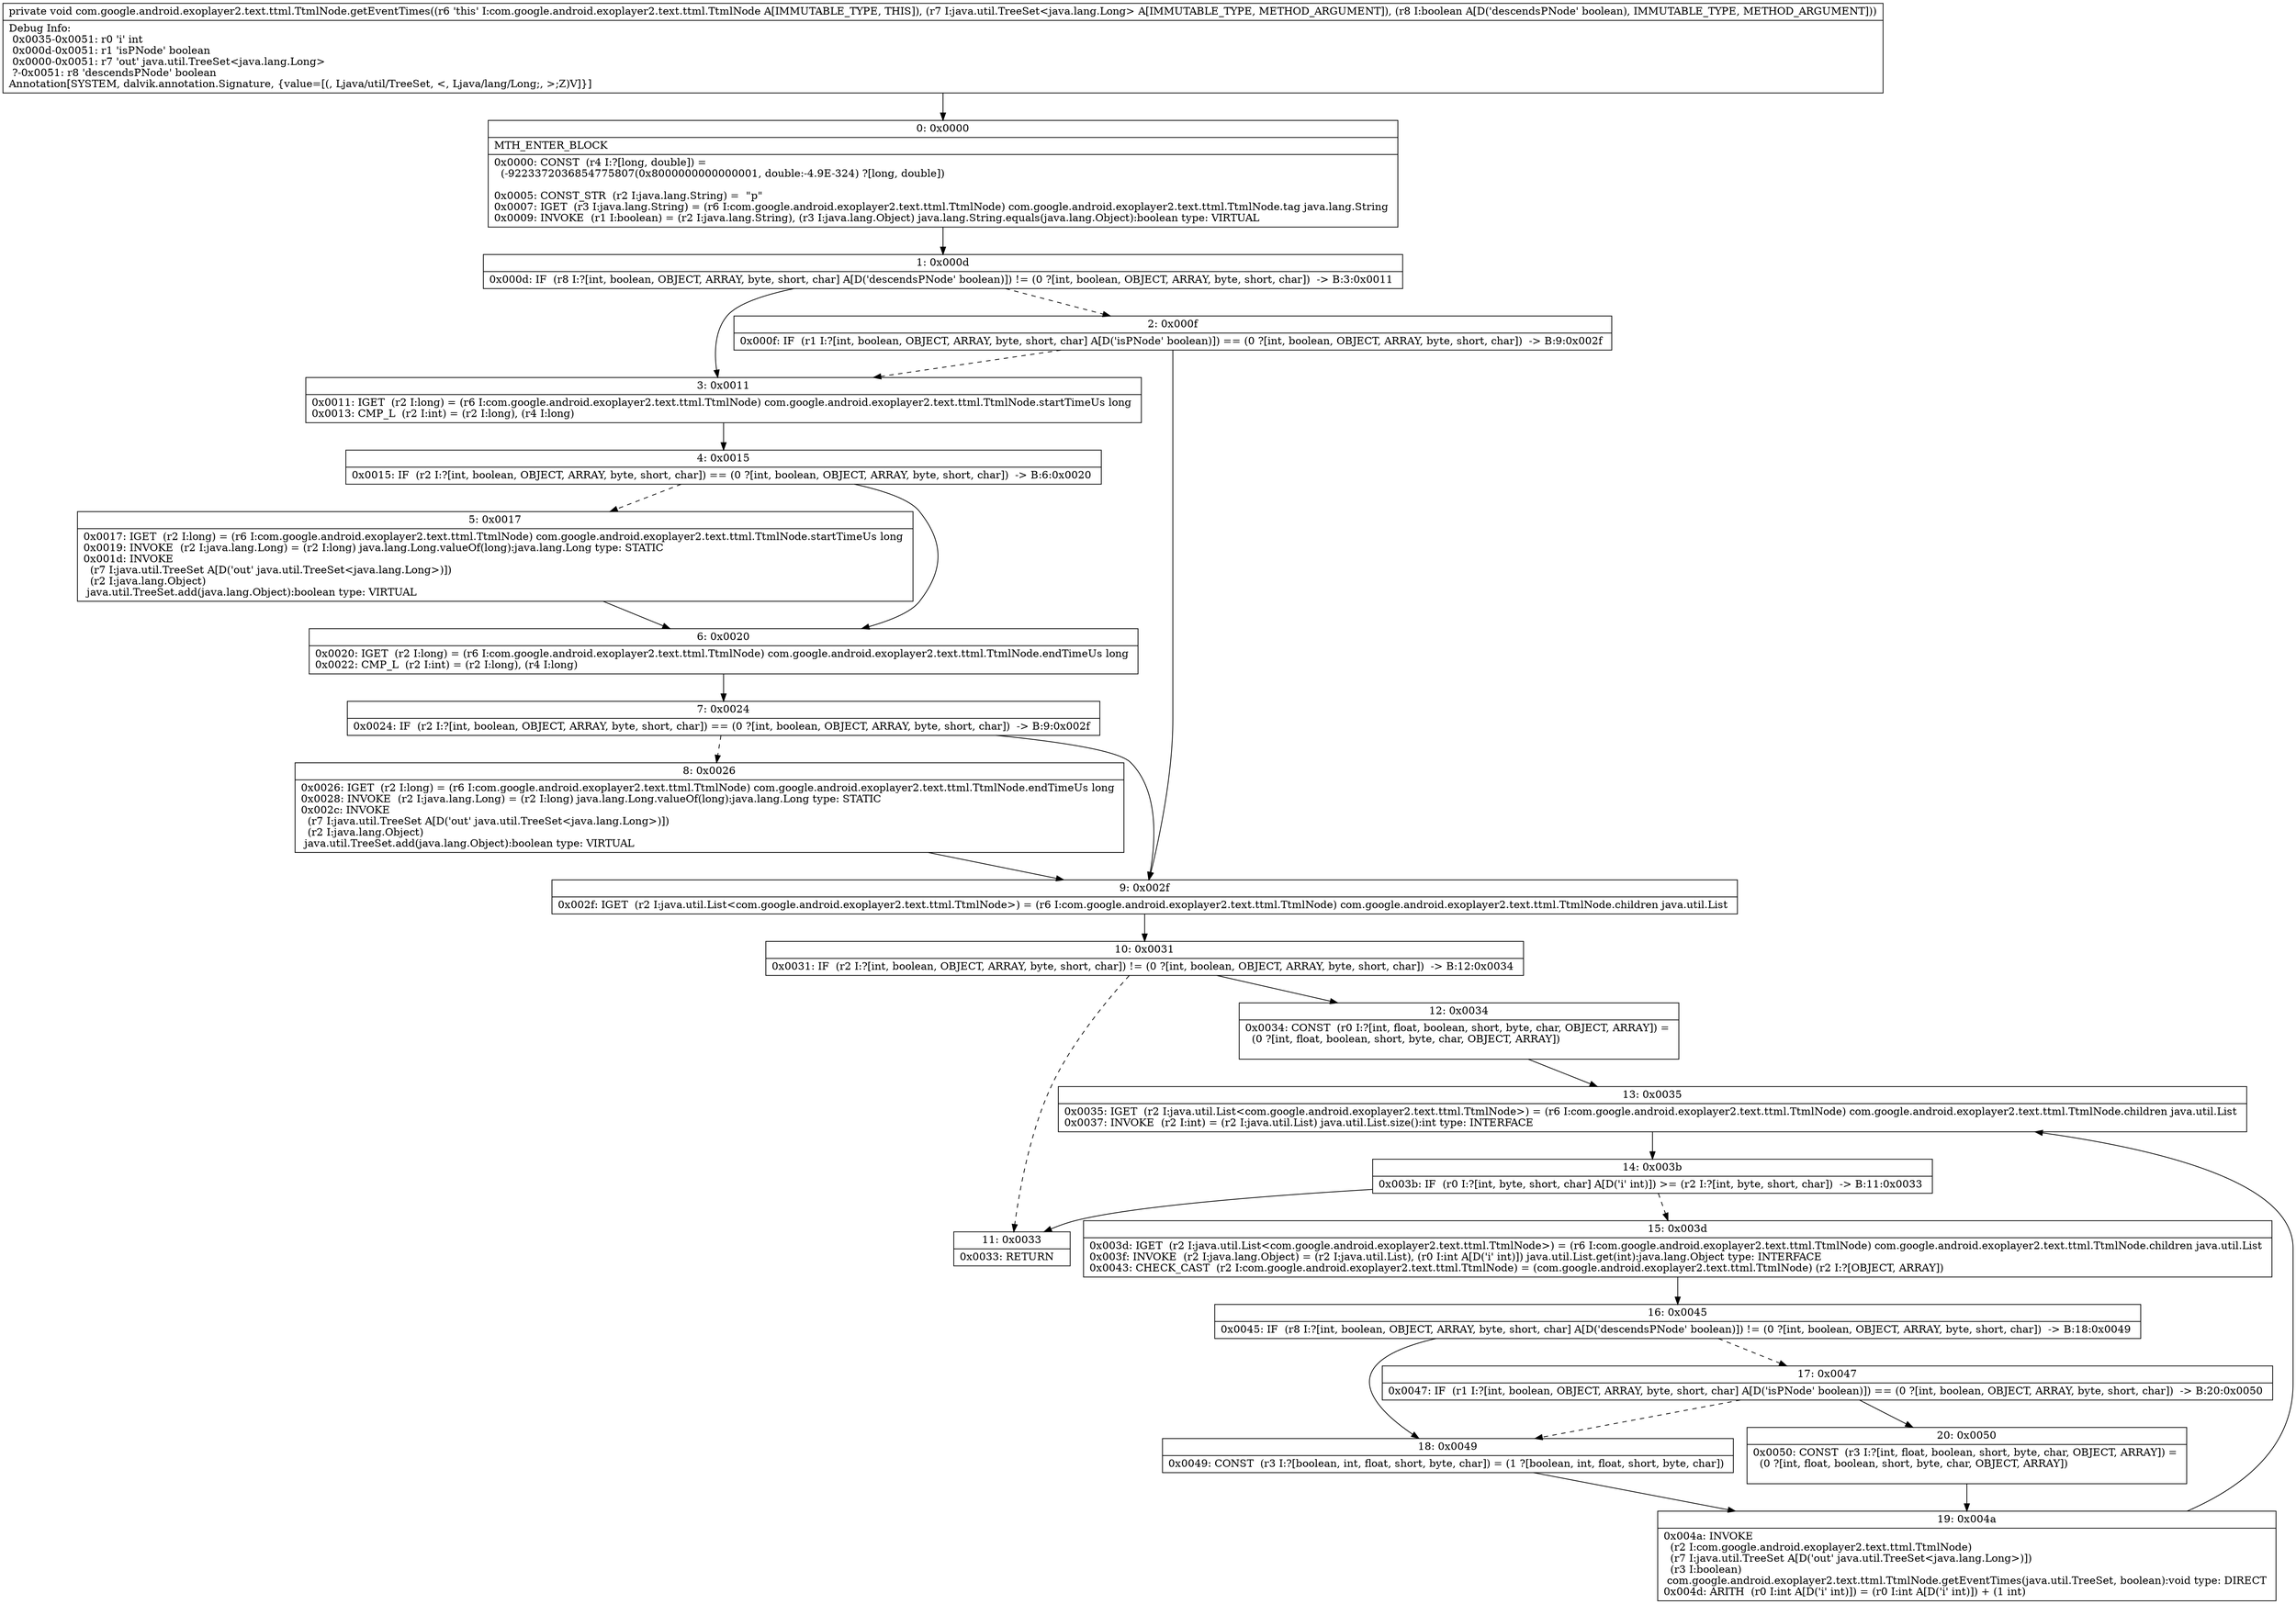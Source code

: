 digraph "CFG forcom.google.android.exoplayer2.text.ttml.TtmlNode.getEventTimes(Ljava\/util\/TreeSet;Z)V" {
Node_0 [shape=record,label="{0\:\ 0x0000|MTH_ENTER_BLOCK\l|0x0000: CONST  (r4 I:?[long, double]) = \l  (\-9223372036854775807(0x8000000000000001, double:\-4.9E\-324) ?[long, double])\l \l0x0005: CONST_STR  (r2 I:java.lang.String) =  \"p\" \l0x0007: IGET  (r3 I:java.lang.String) = (r6 I:com.google.android.exoplayer2.text.ttml.TtmlNode) com.google.android.exoplayer2.text.ttml.TtmlNode.tag java.lang.String \l0x0009: INVOKE  (r1 I:boolean) = (r2 I:java.lang.String), (r3 I:java.lang.Object) java.lang.String.equals(java.lang.Object):boolean type: VIRTUAL \l}"];
Node_1 [shape=record,label="{1\:\ 0x000d|0x000d: IF  (r8 I:?[int, boolean, OBJECT, ARRAY, byte, short, char] A[D('descendsPNode' boolean)]) != (0 ?[int, boolean, OBJECT, ARRAY, byte, short, char])  \-\> B:3:0x0011 \l}"];
Node_2 [shape=record,label="{2\:\ 0x000f|0x000f: IF  (r1 I:?[int, boolean, OBJECT, ARRAY, byte, short, char] A[D('isPNode' boolean)]) == (0 ?[int, boolean, OBJECT, ARRAY, byte, short, char])  \-\> B:9:0x002f \l}"];
Node_3 [shape=record,label="{3\:\ 0x0011|0x0011: IGET  (r2 I:long) = (r6 I:com.google.android.exoplayer2.text.ttml.TtmlNode) com.google.android.exoplayer2.text.ttml.TtmlNode.startTimeUs long \l0x0013: CMP_L  (r2 I:int) = (r2 I:long), (r4 I:long) \l}"];
Node_4 [shape=record,label="{4\:\ 0x0015|0x0015: IF  (r2 I:?[int, boolean, OBJECT, ARRAY, byte, short, char]) == (0 ?[int, boolean, OBJECT, ARRAY, byte, short, char])  \-\> B:6:0x0020 \l}"];
Node_5 [shape=record,label="{5\:\ 0x0017|0x0017: IGET  (r2 I:long) = (r6 I:com.google.android.exoplayer2.text.ttml.TtmlNode) com.google.android.exoplayer2.text.ttml.TtmlNode.startTimeUs long \l0x0019: INVOKE  (r2 I:java.lang.Long) = (r2 I:long) java.lang.Long.valueOf(long):java.lang.Long type: STATIC \l0x001d: INVOKE  \l  (r7 I:java.util.TreeSet A[D('out' java.util.TreeSet\<java.lang.Long\>)])\l  (r2 I:java.lang.Object)\l java.util.TreeSet.add(java.lang.Object):boolean type: VIRTUAL \l}"];
Node_6 [shape=record,label="{6\:\ 0x0020|0x0020: IGET  (r2 I:long) = (r6 I:com.google.android.exoplayer2.text.ttml.TtmlNode) com.google.android.exoplayer2.text.ttml.TtmlNode.endTimeUs long \l0x0022: CMP_L  (r2 I:int) = (r2 I:long), (r4 I:long) \l}"];
Node_7 [shape=record,label="{7\:\ 0x0024|0x0024: IF  (r2 I:?[int, boolean, OBJECT, ARRAY, byte, short, char]) == (0 ?[int, boolean, OBJECT, ARRAY, byte, short, char])  \-\> B:9:0x002f \l}"];
Node_8 [shape=record,label="{8\:\ 0x0026|0x0026: IGET  (r2 I:long) = (r6 I:com.google.android.exoplayer2.text.ttml.TtmlNode) com.google.android.exoplayer2.text.ttml.TtmlNode.endTimeUs long \l0x0028: INVOKE  (r2 I:java.lang.Long) = (r2 I:long) java.lang.Long.valueOf(long):java.lang.Long type: STATIC \l0x002c: INVOKE  \l  (r7 I:java.util.TreeSet A[D('out' java.util.TreeSet\<java.lang.Long\>)])\l  (r2 I:java.lang.Object)\l java.util.TreeSet.add(java.lang.Object):boolean type: VIRTUAL \l}"];
Node_9 [shape=record,label="{9\:\ 0x002f|0x002f: IGET  (r2 I:java.util.List\<com.google.android.exoplayer2.text.ttml.TtmlNode\>) = (r6 I:com.google.android.exoplayer2.text.ttml.TtmlNode) com.google.android.exoplayer2.text.ttml.TtmlNode.children java.util.List \l}"];
Node_10 [shape=record,label="{10\:\ 0x0031|0x0031: IF  (r2 I:?[int, boolean, OBJECT, ARRAY, byte, short, char]) != (0 ?[int, boolean, OBJECT, ARRAY, byte, short, char])  \-\> B:12:0x0034 \l}"];
Node_11 [shape=record,label="{11\:\ 0x0033|0x0033: RETURN   \l}"];
Node_12 [shape=record,label="{12\:\ 0x0034|0x0034: CONST  (r0 I:?[int, float, boolean, short, byte, char, OBJECT, ARRAY]) = \l  (0 ?[int, float, boolean, short, byte, char, OBJECT, ARRAY])\l \l}"];
Node_13 [shape=record,label="{13\:\ 0x0035|0x0035: IGET  (r2 I:java.util.List\<com.google.android.exoplayer2.text.ttml.TtmlNode\>) = (r6 I:com.google.android.exoplayer2.text.ttml.TtmlNode) com.google.android.exoplayer2.text.ttml.TtmlNode.children java.util.List \l0x0037: INVOKE  (r2 I:int) = (r2 I:java.util.List) java.util.List.size():int type: INTERFACE \l}"];
Node_14 [shape=record,label="{14\:\ 0x003b|0x003b: IF  (r0 I:?[int, byte, short, char] A[D('i' int)]) \>= (r2 I:?[int, byte, short, char])  \-\> B:11:0x0033 \l}"];
Node_15 [shape=record,label="{15\:\ 0x003d|0x003d: IGET  (r2 I:java.util.List\<com.google.android.exoplayer2.text.ttml.TtmlNode\>) = (r6 I:com.google.android.exoplayer2.text.ttml.TtmlNode) com.google.android.exoplayer2.text.ttml.TtmlNode.children java.util.List \l0x003f: INVOKE  (r2 I:java.lang.Object) = (r2 I:java.util.List), (r0 I:int A[D('i' int)]) java.util.List.get(int):java.lang.Object type: INTERFACE \l0x0043: CHECK_CAST  (r2 I:com.google.android.exoplayer2.text.ttml.TtmlNode) = (com.google.android.exoplayer2.text.ttml.TtmlNode) (r2 I:?[OBJECT, ARRAY]) \l}"];
Node_16 [shape=record,label="{16\:\ 0x0045|0x0045: IF  (r8 I:?[int, boolean, OBJECT, ARRAY, byte, short, char] A[D('descendsPNode' boolean)]) != (0 ?[int, boolean, OBJECT, ARRAY, byte, short, char])  \-\> B:18:0x0049 \l}"];
Node_17 [shape=record,label="{17\:\ 0x0047|0x0047: IF  (r1 I:?[int, boolean, OBJECT, ARRAY, byte, short, char] A[D('isPNode' boolean)]) == (0 ?[int, boolean, OBJECT, ARRAY, byte, short, char])  \-\> B:20:0x0050 \l}"];
Node_18 [shape=record,label="{18\:\ 0x0049|0x0049: CONST  (r3 I:?[boolean, int, float, short, byte, char]) = (1 ?[boolean, int, float, short, byte, char]) \l}"];
Node_19 [shape=record,label="{19\:\ 0x004a|0x004a: INVOKE  \l  (r2 I:com.google.android.exoplayer2.text.ttml.TtmlNode)\l  (r7 I:java.util.TreeSet A[D('out' java.util.TreeSet\<java.lang.Long\>)])\l  (r3 I:boolean)\l com.google.android.exoplayer2.text.ttml.TtmlNode.getEventTimes(java.util.TreeSet, boolean):void type: DIRECT \l0x004d: ARITH  (r0 I:int A[D('i' int)]) = (r0 I:int A[D('i' int)]) + (1 int) \l}"];
Node_20 [shape=record,label="{20\:\ 0x0050|0x0050: CONST  (r3 I:?[int, float, boolean, short, byte, char, OBJECT, ARRAY]) = \l  (0 ?[int, float, boolean, short, byte, char, OBJECT, ARRAY])\l \l}"];
MethodNode[shape=record,label="{private void com.google.android.exoplayer2.text.ttml.TtmlNode.getEventTimes((r6 'this' I:com.google.android.exoplayer2.text.ttml.TtmlNode A[IMMUTABLE_TYPE, THIS]), (r7 I:java.util.TreeSet\<java.lang.Long\> A[IMMUTABLE_TYPE, METHOD_ARGUMENT]), (r8 I:boolean A[D('descendsPNode' boolean), IMMUTABLE_TYPE, METHOD_ARGUMENT]))  | Debug Info:\l  0x0035\-0x0051: r0 'i' int\l  0x000d\-0x0051: r1 'isPNode' boolean\l  0x0000\-0x0051: r7 'out' java.util.TreeSet\<java.lang.Long\>\l  ?\-0x0051: r8 'descendsPNode' boolean\lAnnotation[SYSTEM, dalvik.annotation.Signature, \{value=[(, Ljava\/util\/TreeSet, \<, Ljava\/lang\/Long;, \>;Z)V]\}]\l}"];
MethodNode -> Node_0;
Node_0 -> Node_1;
Node_1 -> Node_2[style=dashed];
Node_1 -> Node_3;
Node_2 -> Node_3[style=dashed];
Node_2 -> Node_9;
Node_3 -> Node_4;
Node_4 -> Node_5[style=dashed];
Node_4 -> Node_6;
Node_5 -> Node_6;
Node_6 -> Node_7;
Node_7 -> Node_8[style=dashed];
Node_7 -> Node_9;
Node_8 -> Node_9;
Node_9 -> Node_10;
Node_10 -> Node_11[style=dashed];
Node_10 -> Node_12;
Node_12 -> Node_13;
Node_13 -> Node_14;
Node_14 -> Node_11;
Node_14 -> Node_15[style=dashed];
Node_15 -> Node_16;
Node_16 -> Node_17[style=dashed];
Node_16 -> Node_18;
Node_17 -> Node_18[style=dashed];
Node_17 -> Node_20;
Node_18 -> Node_19;
Node_19 -> Node_13;
Node_20 -> Node_19;
}

